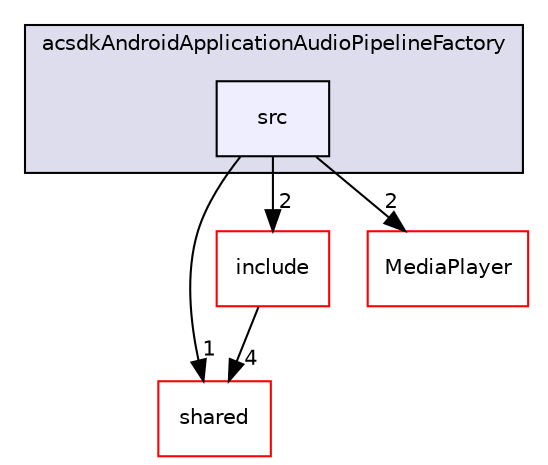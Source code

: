 digraph "/workplace/avs-device-sdk/applications/acsdkAndroidApplicationAudioPipelineFactory/src" {
  compound=true
  node [ fontsize="10", fontname="Helvetica"];
  edge [ labelfontsize="10", labelfontname="Helvetica"];
  subgraph clusterdir_1cf53dd7f9966fe965530490bbad7057 {
    graph [ bgcolor="#ddddee", pencolor="black", label="acsdkAndroidApplicationAudioPipelineFactory" fontname="Helvetica", fontsize="10", URL="dir_1cf53dd7f9966fe965530490bbad7057.html"]
  dir_375f1c944b2b3aec10684fda8196bcca [shape=box, label="src", style="filled", fillcolor="#eeeeff", pencolor="black", URL="dir_375f1c944b2b3aec10684fda8196bcca.html"];
  }
  dir_9982052f7ce695d12571567315b2fafa [shape=box label="shared" fillcolor="white" style="filled" color="red" URL="dir_9982052f7ce695d12571567315b2fafa.html"];
  dir_17f2aaa44c0ff33b634df8d6348022d5 [shape=box label="include" fillcolor="white" style="filled" color="red" URL="dir_17f2aaa44c0ff33b634df8d6348022d5.html"];
  dir_9d34932954f3d83257e5e12e3f421a72 [shape=box label="MediaPlayer" fillcolor="white" style="filled" color="red" URL="dir_9d34932954f3d83257e5e12e3f421a72.html"];
  dir_17f2aaa44c0ff33b634df8d6348022d5->dir_9982052f7ce695d12571567315b2fafa [headlabel="4", labeldistance=1.5 headhref="dir_000030_000598.html"];
  dir_375f1c944b2b3aec10684fda8196bcca->dir_9982052f7ce695d12571567315b2fafa [headlabel="1", labeldistance=1.5 headhref="dir_000038_000598.html"];
  dir_375f1c944b2b3aec10684fda8196bcca->dir_17f2aaa44c0ff33b634df8d6348022d5 [headlabel="2", labeldistance=1.5 headhref="dir_000038_000030.html"];
  dir_375f1c944b2b3aec10684fda8196bcca->dir_9d34932954f3d83257e5e12e3f421a72 [headlabel="2", labeldistance=1.5 headhref="dir_000038_000548.html"];
}
